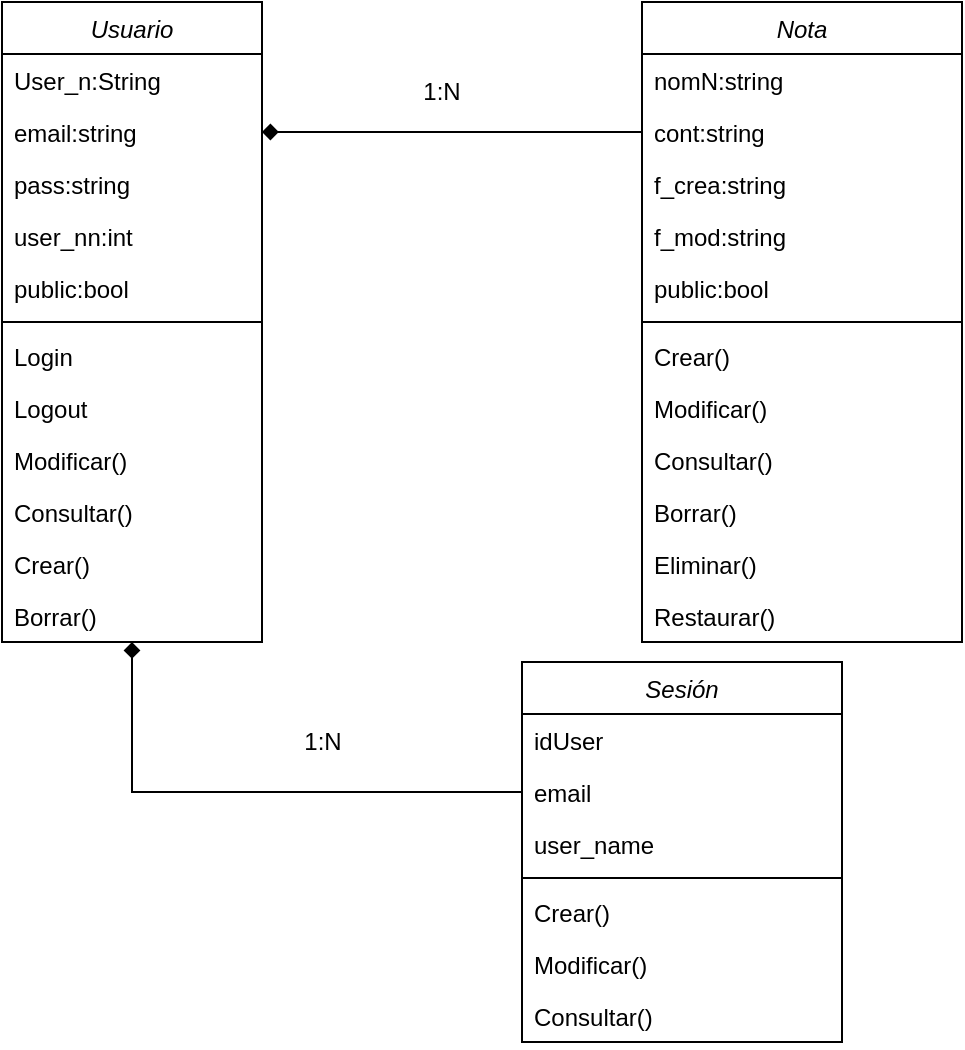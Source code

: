 <mxfile version="15.7.3" type="device"><diagram id="C5RBs43oDa-KdzZeNtuy" name="Page-1"><mxGraphModel dx="526" dy="534" grid="1" gridSize="10" guides="1" tooltips="1" connect="1" arrows="1" fold="1" page="1" pageScale="1" pageWidth="827" pageHeight="1169" math="0" shadow="0"><root><mxCell id="WIyWlLk6GJQsqaUBKTNV-0"/><mxCell id="WIyWlLk6GJQsqaUBKTNV-1" parent="WIyWlLk6GJQsqaUBKTNV-0"/><mxCell id="zkfFHV4jXpPFQw0GAbJ--0" value="Usuario" style="swimlane;fontStyle=2;align=center;verticalAlign=top;childLayout=stackLayout;horizontal=1;startSize=26;horizontalStack=0;resizeParent=1;resizeLast=0;collapsible=1;marginBottom=0;rounded=0;shadow=0;strokeWidth=1;" parent="WIyWlLk6GJQsqaUBKTNV-1" vertex="1"><mxGeometry x="150" y="70" width="130" height="320" as="geometry"><mxRectangle x="230" y="140" width="160" height="26" as="alternateBounds"/></mxGeometry></mxCell><mxCell id="zkfFHV4jXpPFQw0GAbJ--1" value="User_n:String" style="text;align=left;verticalAlign=top;spacingLeft=4;spacingRight=4;overflow=hidden;rotatable=0;points=[[0,0.5],[1,0.5]];portConstraint=eastwest;" parent="zkfFHV4jXpPFQw0GAbJ--0" vertex="1"><mxGeometry y="26" width="130" height="26" as="geometry"/></mxCell><mxCell id="zkfFHV4jXpPFQw0GAbJ--2" value="email:string" style="text;align=left;verticalAlign=top;spacingLeft=4;spacingRight=4;overflow=hidden;rotatable=0;points=[[0,0.5],[1,0.5]];portConstraint=eastwest;rounded=0;shadow=0;html=0;" parent="zkfFHV4jXpPFQw0GAbJ--0" vertex="1"><mxGeometry y="52" width="130" height="26" as="geometry"/></mxCell><mxCell id="zkfFHV4jXpPFQw0GAbJ--3" value="pass:string" style="text;align=left;verticalAlign=top;spacingLeft=4;spacingRight=4;overflow=hidden;rotatable=0;points=[[0,0.5],[1,0.5]];portConstraint=eastwest;rounded=0;shadow=0;html=0;" parent="zkfFHV4jXpPFQw0GAbJ--0" vertex="1"><mxGeometry y="78" width="130" height="26" as="geometry"/></mxCell><mxCell id="J38EjgA6dlvWBe0ntL7q-14" value="user_nn:int" style="text;align=left;verticalAlign=top;spacingLeft=4;spacingRight=4;overflow=hidden;rotatable=0;points=[[0,0.5],[1,0.5]];portConstraint=eastwest;rounded=0;shadow=0;html=0;" parent="zkfFHV4jXpPFQw0GAbJ--0" vertex="1"><mxGeometry y="104" width="130" height="26" as="geometry"/></mxCell><mxCell id="IoV6IowI9AE9-Wzlyh_r-3" value="public:bool" style="text;align=left;verticalAlign=top;spacingLeft=4;spacingRight=4;overflow=hidden;rotatable=0;points=[[0,0.5],[1,0.5]];portConstraint=eastwest;rounded=0;shadow=0;html=0;" parent="zkfFHV4jXpPFQw0GAbJ--0" vertex="1"><mxGeometry y="130" width="130" height="26" as="geometry"/></mxCell><mxCell id="zkfFHV4jXpPFQw0GAbJ--4" value="" style="line;html=1;strokeWidth=1;align=left;verticalAlign=middle;spacingTop=-1;spacingLeft=3;spacingRight=3;rotatable=0;labelPosition=right;points=[];portConstraint=eastwest;" parent="zkfFHV4jXpPFQw0GAbJ--0" vertex="1"><mxGeometry y="156" width="130" height="8" as="geometry"/></mxCell><mxCell id="zkfFHV4jXpPFQw0GAbJ--5" value="Login" style="text;align=left;verticalAlign=top;spacingLeft=4;spacingRight=4;overflow=hidden;rotatable=0;points=[[0,0.5],[1,0.5]];portConstraint=eastwest;" parent="zkfFHV4jXpPFQw0GAbJ--0" vertex="1"><mxGeometry y="164" width="130" height="26" as="geometry"/></mxCell><mxCell id="J38EjgA6dlvWBe0ntL7q-15" value="Logout" style="text;align=left;verticalAlign=top;spacingLeft=4;spacingRight=4;overflow=hidden;rotatable=0;points=[[0,0.5],[1,0.5]];portConstraint=eastwest;" parent="zkfFHV4jXpPFQw0GAbJ--0" vertex="1"><mxGeometry y="190" width="130" height="26" as="geometry"/></mxCell><mxCell id="J38EjgA6dlvWBe0ntL7q-16" value="Modificar()" style="text;align=left;verticalAlign=top;spacingLeft=4;spacingRight=4;overflow=hidden;rotatable=0;points=[[0,0.5],[1,0.5]];portConstraint=eastwest;" parent="zkfFHV4jXpPFQw0GAbJ--0" vertex="1"><mxGeometry y="216" width="130" height="26" as="geometry"/></mxCell><mxCell id="J38EjgA6dlvWBe0ntL7q-17" value="Consultar()" style="text;align=left;verticalAlign=top;spacingLeft=4;spacingRight=4;overflow=hidden;rotatable=0;points=[[0,0.5],[1,0.5]];portConstraint=eastwest;" parent="zkfFHV4jXpPFQw0GAbJ--0" vertex="1"><mxGeometry y="242" width="130" height="26" as="geometry"/></mxCell><mxCell id="J38EjgA6dlvWBe0ntL7q-18" value="Crear()" style="text;align=left;verticalAlign=top;spacingLeft=4;spacingRight=4;overflow=hidden;rotatable=0;points=[[0,0.5],[1,0.5]];portConstraint=eastwest;" parent="zkfFHV4jXpPFQw0GAbJ--0" vertex="1"><mxGeometry y="268" width="130" height="26" as="geometry"/></mxCell><mxCell id="J38EjgA6dlvWBe0ntL7q-19" value="Borrar()" style="text;align=left;verticalAlign=top;spacingLeft=4;spacingRight=4;overflow=hidden;rotatable=0;points=[[0,0.5],[1,0.5]];portConstraint=eastwest;" parent="zkfFHV4jXpPFQw0GAbJ--0" vertex="1"><mxGeometry y="294" width="130" height="26" as="geometry"/></mxCell><mxCell id="J38EjgA6dlvWBe0ntL7q-0" value="Sesión" style="swimlane;fontStyle=2;align=center;verticalAlign=top;childLayout=stackLayout;horizontal=1;startSize=26;horizontalStack=0;resizeParent=1;resizeLast=0;collapsible=1;marginBottom=0;rounded=0;shadow=0;strokeWidth=1;" parent="WIyWlLk6GJQsqaUBKTNV-1" vertex="1"><mxGeometry x="410" y="400" width="160" height="190" as="geometry"><mxRectangle x="230" y="140" width="160" height="26" as="alternateBounds"/></mxGeometry></mxCell><mxCell id="J38EjgA6dlvWBe0ntL7q-1" value="idUser" style="text;align=left;verticalAlign=top;spacingLeft=4;spacingRight=4;overflow=hidden;rotatable=0;points=[[0,0.5],[1,0.5]];portConstraint=eastwest;" parent="J38EjgA6dlvWBe0ntL7q-0" vertex="1"><mxGeometry y="26" width="160" height="26" as="geometry"/></mxCell><mxCell id="J38EjgA6dlvWBe0ntL7q-2" value="email" style="text;align=left;verticalAlign=top;spacingLeft=4;spacingRight=4;overflow=hidden;rotatable=0;points=[[0,0.5],[1,0.5]];portConstraint=eastwest;rounded=0;shadow=0;html=0;" parent="J38EjgA6dlvWBe0ntL7q-0" vertex="1"><mxGeometry y="52" width="160" height="26" as="geometry"/></mxCell><mxCell id="Kw3V5-7zZWd5cn9euT4--0" value="user_name" style="text;align=left;verticalAlign=top;spacingLeft=4;spacingRight=4;overflow=hidden;rotatable=0;points=[[0,0.5],[1,0.5]];portConstraint=eastwest;rounded=0;shadow=0;html=0;" vertex="1" parent="J38EjgA6dlvWBe0ntL7q-0"><mxGeometry y="78" width="160" height="26" as="geometry"/></mxCell><mxCell id="J38EjgA6dlvWBe0ntL7q-4" value="" style="line;html=1;strokeWidth=1;align=left;verticalAlign=middle;spacingTop=-1;spacingLeft=3;spacingRight=3;rotatable=0;labelPosition=right;points=[];portConstraint=eastwest;" parent="J38EjgA6dlvWBe0ntL7q-0" vertex="1"><mxGeometry y="104" width="160" height="8" as="geometry"/></mxCell><mxCell id="Kw3V5-7zZWd5cn9euT4--1" value="Crear()" style="text;align=left;verticalAlign=top;spacingLeft=4;spacingRight=4;overflow=hidden;rotatable=0;points=[[0,0.5],[1,0.5]];portConstraint=eastwest;" vertex="1" parent="J38EjgA6dlvWBe0ntL7q-0"><mxGeometry y="112" width="160" height="26" as="geometry"/></mxCell><mxCell id="Kw3V5-7zZWd5cn9euT4--2" value="Modificar()" style="text;align=left;verticalAlign=top;spacingLeft=4;spacingRight=4;overflow=hidden;rotatable=0;points=[[0,0.5],[1,0.5]];portConstraint=eastwest;" vertex="1" parent="J38EjgA6dlvWBe0ntL7q-0"><mxGeometry y="138" width="160" height="26" as="geometry"/></mxCell><mxCell id="Kw3V5-7zZWd5cn9euT4--3" value="Consultar()" style="text;align=left;verticalAlign=top;spacingLeft=4;spacingRight=4;overflow=hidden;rotatable=0;points=[[0,0.5],[1,0.5]];portConstraint=eastwest;" vertex="1" parent="J38EjgA6dlvWBe0ntL7q-0"><mxGeometry y="164" width="160" height="26" as="geometry"/></mxCell><mxCell id="J38EjgA6dlvWBe0ntL7q-6" value="Nota" style="swimlane;fontStyle=2;align=center;verticalAlign=top;childLayout=stackLayout;horizontal=1;startSize=26;horizontalStack=0;resizeParent=1;resizeLast=0;collapsible=1;marginBottom=0;rounded=0;shadow=0;strokeWidth=1;" parent="WIyWlLk6GJQsqaUBKTNV-1" vertex="1"><mxGeometry x="470" y="70" width="160" height="320" as="geometry"><mxRectangle x="230" y="140" width="160" height="26" as="alternateBounds"/></mxGeometry></mxCell><mxCell id="J38EjgA6dlvWBe0ntL7q-7" value="nomN:string" style="text;align=left;verticalAlign=top;spacingLeft=4;spacingRight=4;overflow=hidden;rotatable=0;points=[[0,0.5],[1,0.5]];portConstraint=eastwest;" parent="J38EjgA6dlvWBe0ntL7q-6" vertex="1"><mxGeometry y="26" width="160" height="26" as="geometry"/></mxCell><mxCell id="J38EjgA6dlvWBe0ntL7q-8" value="cont:string" style="text;align=left;verticalAlign=top;spacingLeft=4;spacingRight=4;overflow=hidden;rotatable=0;points=[[0,0.5],[1,0.5]];portConstraint=eastwest;rounded=0;shadow=0;html=0;" parent="J38EjgA6dlvWBe0ntL7q-6" vertex="1"><mxGeometry y="52" width="160" height="26" as="geometry"/></mxCell><mxCell id="J38EjgA6dlvWBe0ntL7q-9" value="f_crea:string" style="text;align=left;verticalAlign=top;spacingLeft=4;spacingRight=4;overflow=hidden;rotatable=0;points=[[0,0.5],[1,0.5]];portConstraint=eastwest;rounded=0;shadow=0;html=0;" parent="J38EjgA6dlvWBe0ntL7q-6" vertex="1"><mxGeometry y="78" width="160" height="26" as="geometry"/></mxCell><mxCell id="J38EjgA6dlvWBe0ntL7q-20" value="f_mod:string" style="text;align=left;verticalAlign=top;spacingLeft=4;spacingRight=4;overflow=hidden;rotatable=0;points=[[0,0.5],[1,0.5]];portConstraint=eastwest;rounded=0;shadow=0;html=0;" parent="J38EjgA6dlvWBe0ntL7q-6" vertex="1"><mxGeometry y="104" width="160" height="26" as="geometry"/></mxCell><mxCell id="IoV6IowI9AE9-Wzlyh_r-4" value="public:bool" style="text;align=left;verticalAlign=top;spacingLeft=4;spacingRight=4;overflow=hidden;rotatable=0;points=[[0,0.5],[1,0.5]];portConstraint=eastwest;rounded=0;shadow=0;html=0;" parent="J38EjgA6dlvWBe0ntL7q-6" vertex="1"><mxGeometry y="130" width="160" height="26" as="geometry"/></mxCell><mxCell id="J38EjgA6dlvWBe0ntL7q-10" value="" style="line;html=1;strokeWidth=1;align=left;verticalAlign=middle;spacingTop=-1;spacingLeft=3;spacingRight=3;rotatable=0;labelPosition=right;points=[];portConstraint=eastwest;" parent="J38EjgA6dlvWBe0ntL7q-6" vertex="1"><mxGeometry y="156" width="160" height="8" as="geometry"/></mxCell><mxCell id="J38EjgA6dlvWBe0ntL7q-21" value="Crear()" style="text;align=left;verticalAlign=top;spacingLeft=4;spacingRight=4;overflow=hidden;rotatable=0;points=[[0,0.5],[1,0.5]];portConstraint=eastwest;rounded=0;shadow=0;html=0;" parent="J38EjgA6dlvWBe0ntL7q-6" vertex="1"><mxGeometry y="164" width="160" height="26" as="geometry"/></mxCell><mxCell id="J38EjgA6dlvWBe0ntL7q-22" value="Modificar()" style="text;align=left;verticalAlign=top;spacingLeft=4;spacingRight=4;overflow=hidden;rotatable=0;points=[[0,0.5],[1,0.5]];portConstraint=eastwest;rounded=0;shadow=0;html=0;" parent="J38EjgA6dlvWBe0ntL7q-6" vertex="1"><mxGeometry y="190" width="160" height="26" as="geometry"/></mxCell><mxCell id="J38EjgA6dlvWBe0ntL7q-23" value="Consultar()" style="text;align=left;verticalAlign=top;spacingLeft=4;spacingRight=4;overflow=hidden;rotatable=0;points=[[0,0.5],[1,0.5]];portConstraint=eastwest;rounded=0;shadow=0;html=0;" parent="J38EjgA6dlvWBe0ntL7q-6" vertex="1"><mxGeometry y="216" width="160" height="26" as="geometry"/></mxCell><mxCell id="J38EjgA6dlvWBe0ntL7q-24" value="Borrar()" style="text;align=left;verticalAlign=top;spacingLeft=4;spacingRight=4;overflow=hidden;rotatable=0;points=[[0,0.5],[1,0.5]];portConstraint=eastwest;rounded=0;shadow=0;html=0;" parent="J38EjgA6dlvWBe0ntL7q-6" vertex="1"><mxGeometry y="242" width="160" height="26" as="geometry"/></mxCell><mxCell id="Kw3V5-7zZWd5cn9euT4--6" value="Eliminar()&#10;" style="text;align=left;verticalAlign=top;spacingLeft=4;spacingRight=4;overflow=hidden;rotatable=0;points=[[0,0.5],[1,0.5]];portConstraint=eastwest;rounded=0;shadow=0;html=0;" vertex="1" parent="J38EjgA6dlvWBe0ntL7q-6"><mxGeometry y="268" width="160" height="26" as="geometry"/></mxCell><mxCell id="J38EjgA6dlvWBe0ntL7q-25" value="Restaurar()" style="text;align=left;verticalAlign=top;spacingLeft=4;spacingRight=4;overflow=hidden;rotatable=0;points=[[0,0.5],[1,0.5]];portConstraint=eastwest;rounded=0;shadow=0;html=0;" parent="J38EjgA6dlvWBe0ntL7q-6" vertex="1"><mxGeometry y="294" width="160" height="26" as="geometry"/></mxCell><mxCell id="J38EjgA6dlvWBe0ntL7q-12" style="edgeStyle=orthogonalEdgeStyle;rounded=0;orthogonalLoop=1;jettySize=auto;html=1;exitX=0;exitY=0.5;exitDx=0;exitDy=0;entryX=1;entryY=0.5;entryDx=0;entryDy=0;endArrow=diamond;endFill=1;" parent="WIyWlLk6GJQsqaUBKTNV-1" source="J38EjgA6dlvWBe0ntL7q-8" target="zkfFHV4jXpPFQw0GAbJ--2" edge="1"><mxGeometry relative="1" as="geometry"/></mxCell><mxCell id="IoV6IowI9AE9-Wzlyh_r-0" style="edgeStyle=orthogonalEdgeStyle;rounded=0;orthogonalLoop=1;jettySize=auto;html=1;exitX=0;exitY=0.5;exitDx=0;exitDy=0;entryX=0.5;entryY=1;entryDx=0;entryDy=0;endArrow=diamond;endFill=1;" parent="WIyWlLk6GJQsqaUBKTNV-1" source="J38EjgA6dlvWBe0ntL7q-2" target="zkfFHV4jXpPFQw0GAbJ--0" edge="1"><mxGeometry relative="1" as="geometry"/></mxCell><mxCell id="IoV6IowI9AE9-Wzlyh_r-1" value="1:N" style="text;html=1;strokeColor=none;fillColor=none;align=center;verticalAlign=middle;whiteSpace=wrap;rounded=0;" parent="WIyWlLk6GJQsqaUBKTNV-1" vertex="1"><mxGeometry x="340" y="100" width="60" height="30" as="geometry"/></mxCell><mxCell id="IoV6IowI9AE9-Wzlyh_r-2" value="1:N" style="text;html=1;align=center;verticalAlign=middle;resizable=0;points=[];autosize=1;strokeColor=none;fillColor=none;" parent="WIyWlLk6GJQsqaUBKTNV-1" vertex="1"><mxGeometry x="295" y="430" width="30" height="20" as="geometry"/></mxCell></root></mxGraphModel></diagram></mxfile>